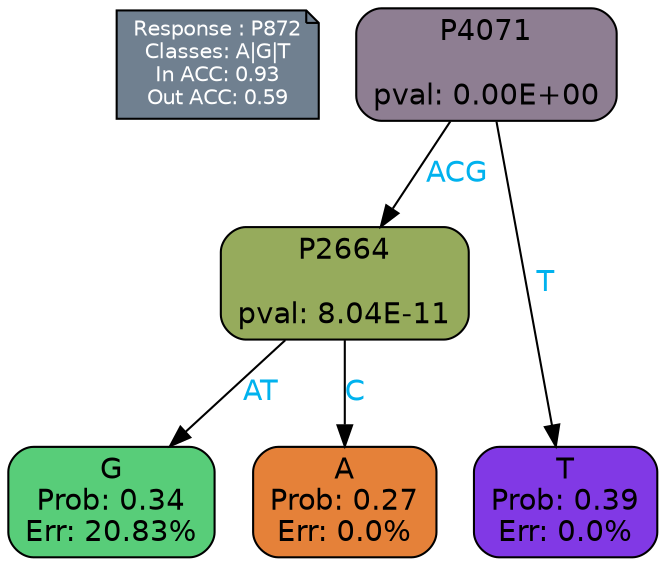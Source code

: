 digraph Tree {
node [shape=box, style="filled, rounded", color="black", fontname=helvetica] ;
graph [ranksep=equally, splines=polylines, bgcolor=transparent, dpi=600] ;
edge [fontname=helvetica] ;
LEGEND [label="Response : P872
Classes: A|G|T
In ACC: 0.93
Out ACC: 0.59
",shape=note,align=left,style=filled,fillcolor="slategray",fontcolor="white",fontsize=10];1 [label="P4071

pval: 0.00E+00", fillcolor="#8e7e92"] ;
2 [label="P2664

pval: 8.04E-11", fillcolor="#96ab5c"] ;
3 [label="G
Prob: 0.34
Err: 20.83%", fillcolor="#58cd79"] ;
4 [label="A
Prob: 0.27
Err: 0.0%", fillcolor="#e58139"] ;
5 [label="T
Prob: 0.39
Err: 0.0%", fillcolor="#8139e5"] ;
1 -> 2 [label="ACG",fontcolor=deepskyblue2] ;
1 -> 5 [label="T",fontcolor=deepskyblue2] ;
2 -> 3 [label="AT",fontcolor=deepskyblue2] ;
2 -> 4 [label="C",fontcolor=deepskyblue2] ;
{rank = same; 3;4;5;}{rank = same; LEGEND;1;}}